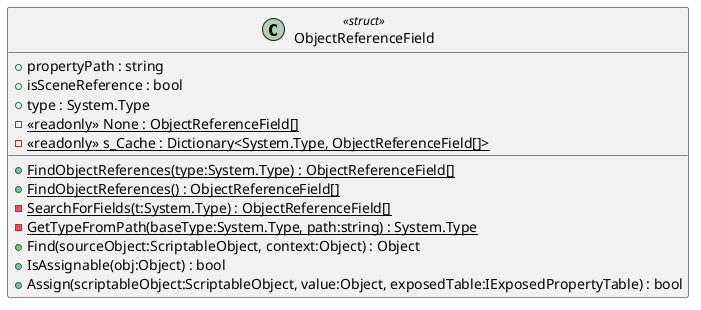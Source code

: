 @startuml
class ObjectReferenceField <<struct>> {
    + propertyPath : string
    + isSceneReference : bool
    + type : System.Type
    - <<readonly>> {static} None : ObjectReferenceField[]
    - <<readonly>> {static} s_Cache : Dictionary<System.Type, ObjectReferenceField[]>
    + {static} FindObjectReferences(type:System.Type) : ObjectReferenceField[]
    + {static} FindObjectReferences() : ObjectReferenceField[]
    - {static} SearchForFields(t:System.Type) : ObjectReferenceField[]
    - {static} GetTypeFromPath(baseType:System.Type, path:string) : System.Type
    + Find(sourceObject:ScriptableObject, context:Object) : Object
    + IsAssignable(obj:Object) : bool
    + Assign(scriptableObject:ScriptableObject, value:Object, exposedTable:IExposedPropertyTable) : bool
}
@enduml
